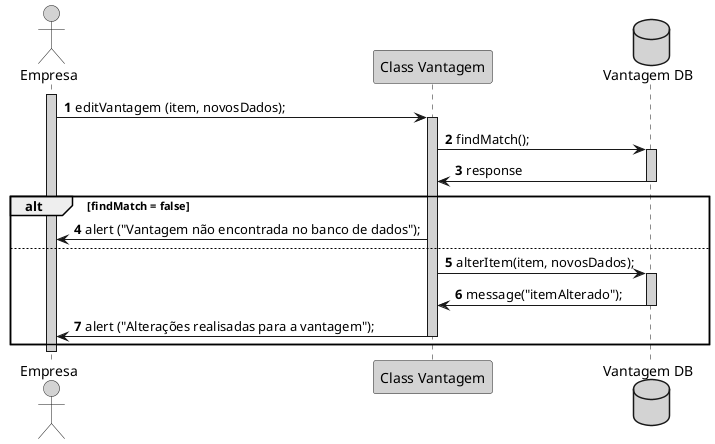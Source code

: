 @startuml

actor Empresa as empresa #lightgrey
participant "Class Vantagem" as vantagemCL #lightgrey
database "Vantagem DB" as vantagemDB #lightgrey

' Editar uma vantagem
autonumber
activate empresa  #lightgrey
empresa -> vantagemCL : editVantagem (item, novosDados);
activate vantagemCL  #lightgrey

vantagemCL -> vantagemDB : findMatch();
activate vantagemDB  #lightgrey
vantagemDB -> vantagemCL : response
deactivate vantagemDB

alt findMatch = false
   vantagemCL -> empresa :alert ("Vantagem não encontrada no banco de dados");
else
    vantagemCL -> vantagemDB : alterItem(item, novosDados);
    activate vantagemDB  #lightgrey
    vantagemDB -> vantagemCL : message("itemAlterado");
    deactivate vantagemDB
    vantagemCL -> empresa :alert ("Alterações realisadas para a vantagem");
    deactivate vantagemCL
end
deactivate empresa

@enduml